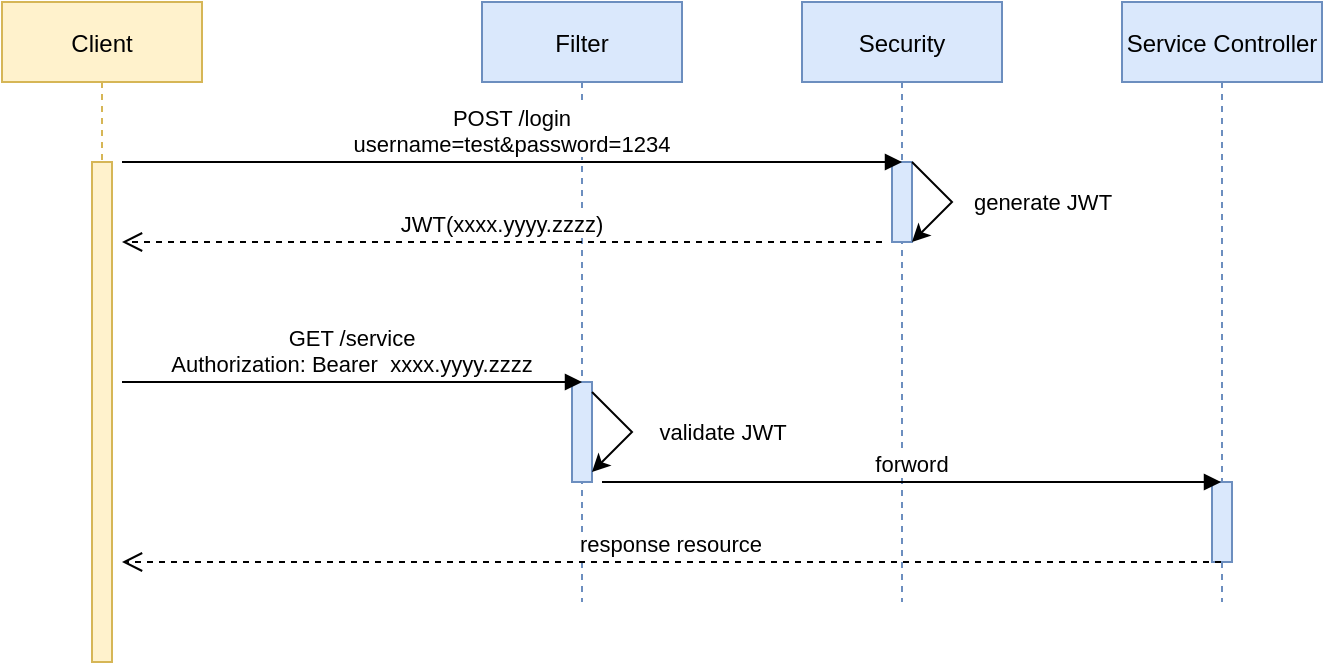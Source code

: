 <mxfile version="15.7.3" type="github">
  <diagram id="kgpKYQtTHZ0yAKxKKP6v" name="Page-1">
    <mxGraphModel dx="1422" dy="762" grid="1" gridSize="10" guides="1" tooltips="1" connect="1" arrows="1" fold="1" page="1" pageScale="1" pageWidth="850" pageHeight="1100" math="0" shadow="0">
      <root>
        <mxCell id="0" />
        <mxCell id="1" parent="0" />
        <mxCell id="3nuBFxr9cyL0pnOWT2aG-1" value="Client" style="shape=umlLifeline;perimeter=lifelinePerimeter;container=1;collapsible=0;recursiveResize=0;rounded=0;shadow=0;strokeWidth=1;fillColor=#fff2cc;strokeColor=#d6b656;" parent="1" vertex="1">
          <mxGeometry x="120" y="80" width="100" height="330" as="geometry" />
        </mxCell>
        <mxCell id="3nuBFxr9cyL0pnOWT2aG-2" value="" style="points=[];perimeter=orthogonalPerimeter;rounded=0;shadow=0;strokeWidth=1;fillColor=#fff2cc;strokeColor=#d6b656;" parent="3nuBFxr9cyL0pnOWT2aG-1" vertex="1">
          <mxGeometry x="45" y="80" width="10" height="250" as="geometry" />
        </mxCell>
        <mxCell id="3nuBFxr9cyL0pnOWT2aG-5" value="Filter" style="shape=umlLifeline;perimeter=lifelinePerimeter;container=1;collapsible=0;recursiveResize=0;rounded=0;shadow=0;strokeWidth=1;fillColor=#dae8fc;strokeColor=#6c8ebf;" parent="1" vertex="1">
          <mxGeometry x="360" y="80" width="100" height="300" as="geometry" />
        </mxCell>
        <mxCell id="3nuBFxr9cyL0pnOWT2aG-6" value="" style="points=[];perimeter=orthogonalPerimeter;rounded=0;shadow=0;strokeWidth=1;fillColor=#dae8fc;strokeColor=#6c8ebf;" parent="3nuBFxr9cyL0pnOWT2aG-5" vertex="1">
          <mxGeometry x="45" y="190" width="10" height="50" as="geometry" />
        </mxCell>
        <mxCell id="0K5waCw-fOzYczVbbjzl-10" value="validate JWT" style="endArrow=classic;html=1;rounded=0;" edge="1" parent="3nuBFxr9cyL0pnOWT2aG-5">
          <mxGeometry y="45" width="50" height="50" relative="1" as="geometry">
            <mxPoint x="55" y="195" as="sourcePoint" />
            <mxPoint x="55" y="235" as="targetPoint" />
            <Array as="points">
              <mxPoint x="75" y="215" />
            </Array>
            <mxPoint x="13" y="-32" as="offset" />
          </mxGeometry>
        </mxCell>
        <mxCell id="0K5waCw-fOzYczVbbjzl-3" value="JWT(xxxx.yyyy.zzzz)" style="verticalAlign=bottom;endArrow=open;dashed=1;endSize=8;exitX=0;exitY=0.95;shadow=0;strokeWidth=1;entryX=1.5;entryY=0.16;entryDx=0;entryDy=0;entryPerimeter=0;" edge="1" parent="1" target="3nuBFxr9cyL0pnOWT2aG-2">
          <mxGeometry relative="1" as="geometry">
            <mxPoint x="230" y="200" as="targetPoint" />
            <mxPoint x="560" y="200.0" as="sourcePoint" />
          </mxGeometry>
        </mxCell>
        <mxCell id="0K5waCw-fOzYczVbbjzl-4" value="Security" style="shape=umlLifeline;perimeter=lifelinePerimeter;container=1;collapsible=0;recursiveResize=0;rounded=0;shadow=0;strokeWidth=1;fillColor=#dae8fc;strokeColor=#6c8ebf;" vertex="1" parent="1">
          <mxGeometry x="520" y="80" width="100" height="300" as="geometry" />
        </mxCell>
        <mxCell id="0K5waCw-fOzYczVbbjzl-5" value="" style="points=[];perimeter=orthogonalPerimeter;rounded=0;shadow=0;strokeWidth=1;fillColor=#dae8fc;strokeColor=#6c8ebf;" vertex="1" parent="0K5waCw-fOzYczVbbjzl-4">
          <mxGeometry x="45" y="80" width="10" height="40" as="geometry" />
        </mxCell>
        <mxCell id="0K5waCw-fOzYczVbbjzl-8" value="generate JWT" style="endArrow=classic;html=1;rounded=0;" edge="1" parent="0K5waCw-fOzYczVbbjzl-4">
          <mxGeometry y="45" width="50" height="50" relative="1" as="geometry">
            <mxPoint x="55" y="80" as="sourcePoint" />
            <mxPoint x="55" y="120" as="targetPoint" />
            <Array as="points">
              <mxPoint x="75" y="100" />
            </Array>
            <mxPoint x="13" y="-32" as="offset" />
          </mxGeometry>
        </mxCell>
        <mxCell id="0K5waCw-fOzYczVbbjzl-6" value="Service Controller" style="shape=umlLifeline;perimeter=lifelinePerimeter;container=1;collapsible=0;recursiveResize=0;rounded=0;shadow=0;strokeWidth=1;fillColor=#dae8fc;strokeColor=#6c8ebf;" vertex="1" parent="1">
          <mxGeometry x="680" y="80" width="100" height="300" as="geometry" />
        </mxCell>
        <mxCell id="0K5waCw-fOzYczVbbjzl-7" value="" style="points=[];perimeter=orthogonalPerimeter;rounded=0;shadow=0;strokeWidth=1;fillColor=#dae8fc;strokeColor=#6c8ebf;" vertex="1" parent="0K5waCw-fOzYczVbbjzl-6">
          <mxGeometry x="45" y="240" width="10" height="40" as="geometry" />
        </mxCell>
        <mxCell id="0K5waCw-fOzYczVbbjzl-9" value="GET /service&#xa;Authorization: Bearer  xxxx.yyyy.zzzz" style="verticalAlign=bottom;endArrow=block;shadow=0;strokeWidth=1;entryX=0.5;entryY=0;entryDx=0;entryDy=0;entryPerimeter=0;" edge="1" parent="1" target="3nuBFxr9cyL0pnOWT2aG-6">
          <mxGeometry relative="1" as="geometry">
            <mxPoint x="180" y="270" as="sourcePoint" />
            <mxPoint x="400" y="270" as="targetPoint" />
          </mxGeometry>
        </mxCell>
        <mxCell id="0K5waCw-fOzYczVbbjzl-11" value="forword" style="verticalAlign=bottom;endArrow=block;shadow=0;strokeWidth=1;" edge="1" parent="1" target="0K5waCw-fOzYczVbbjzl-6">
          <mxGeometry relative="1" as="geometry">
            <mxPoint x="420" y="320" as="sourcePoint" />
            <mxPoint x="670" y="320" as="targetPoint" />
          </mxGeometry>
        </mxCell>
        <mxCell id="0K5waCw-fOzYczVbbjzl-12" value="response resource" style="verticalAlign=bottom;endArrow=open;dashed=1;endSize=8;shadow=0;strokeWidth=1;" edge="1" parent="1" source="0K5waCw-fOzYczVbbjzl-6">
          <mxGeometry relative="1" as="geometry">
            <mxPoint x="180" y="360" as="targetPoint" />
            <mxPoint x="690" y="360" as="sourcePoint" />
          </mxGeometry>
        </mxCell>
        <mxCell id="0K5waCw-fOzYczVbbjzl-2" value="POST /login&#xa;username=test&amp;password=1234" style="verticalAlign=bottom;endArrow=block;shadow=0;strokeWidth=1;entryX=0.5;entryY=0;entryDx=0;entryDy=0;entryPerimeter=0;" edge="1" parent="1" target="0K5waCw-fOzYczVbbjzl-5">
          <mxGeometry relative="1" as="geometry">
            <mxPoint x="180" y="160" as="sourcePoint" />
            <mxPoint x="510" y="160" as="targetPoint" />
          </mxGeometry>
        </mxCell>
      </root>
    </mxGraphModel>
  </diagram>
</mxfile>

